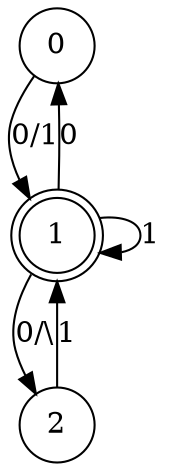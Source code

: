 digraph{
//Nodos
node[shape=circle] Node0 [label="0"];
node[shape=doublecircle] Node1 [label="1"];
node[shape=circle] Node2 [label="2"];
//Transiciones
Node0->Node1 [label="0/1"];
Node1->Node0 [label="0"];
Node1->Node1 [label="1"];
Node1->Node2 [label="0/\\"];
Node2->Node1 [label="1"];
}
